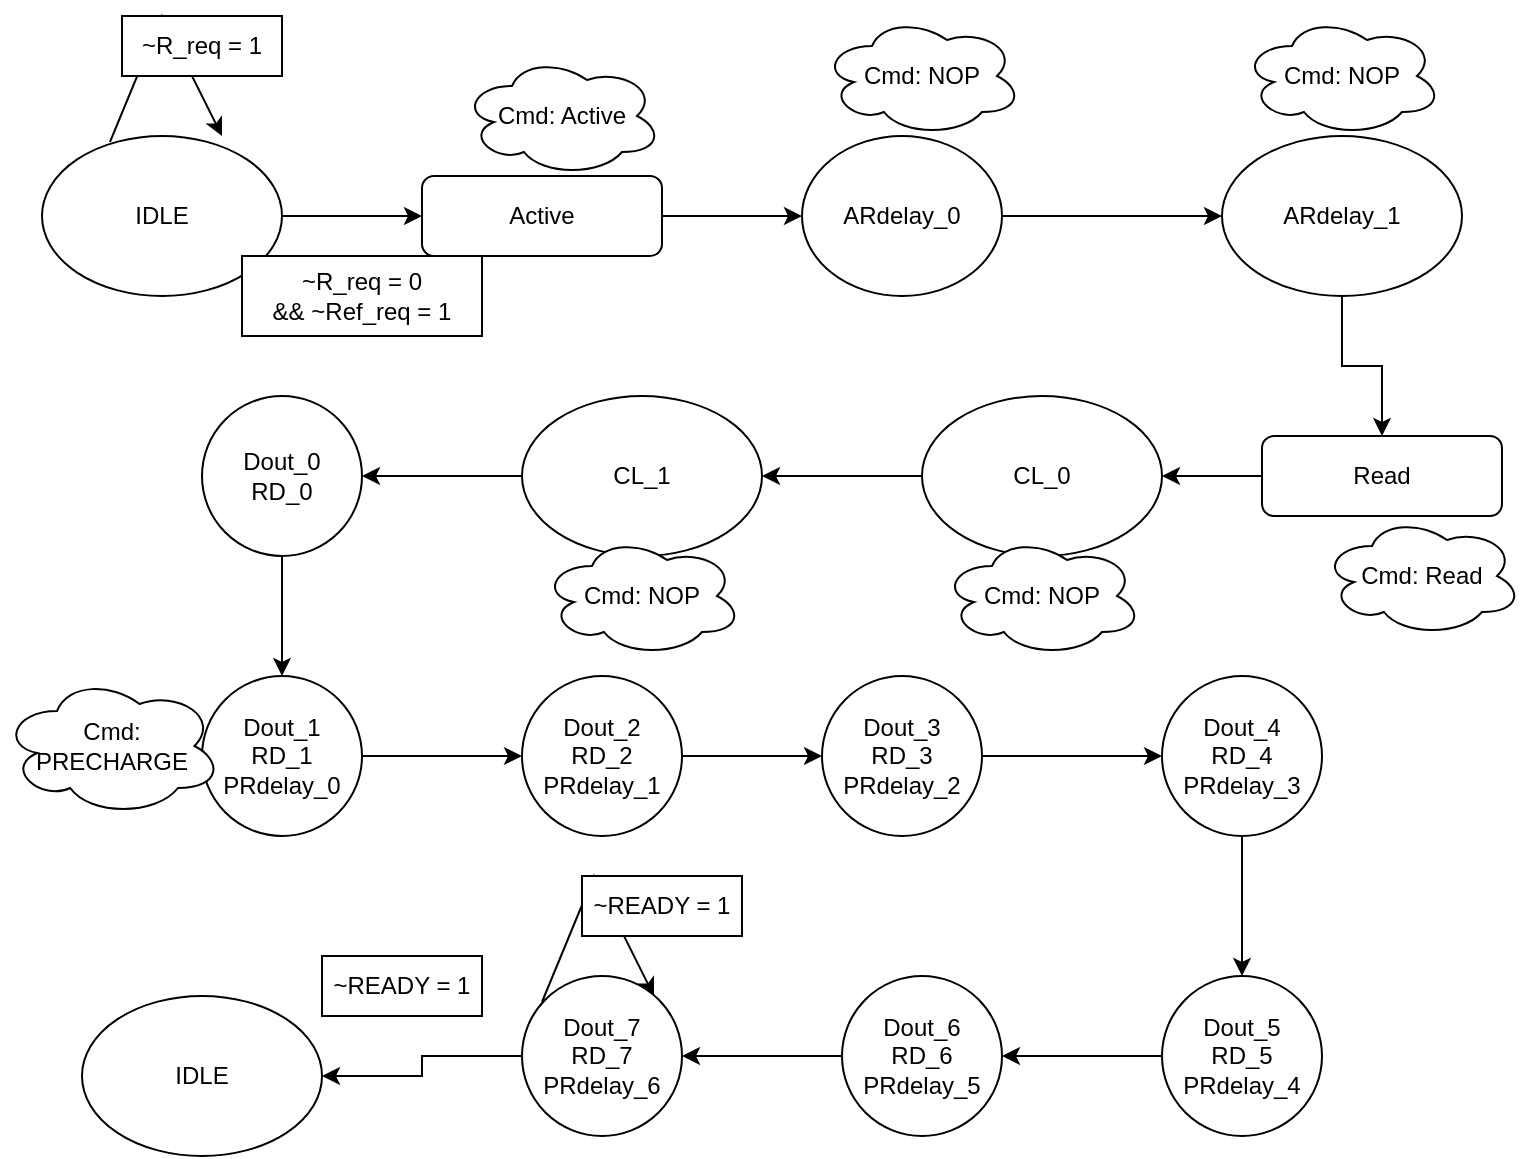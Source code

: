 <mxfile version="24.2.7" type="github">
  <diagram id="C5RBs43oDa-KdzZeNtuy" name="Page-1">
    <mxGraphModel dx="2197" dy="1016" grid="1" gridSize="10" guides="1" tooltips="1" connect="1" arrows="1" fold="1" page="1" pageScale="1" pageWidth="827" pageHeight="1169" math="0" shadow="0">
      <root>
        <mxCell id="WIyWlLk6GJQsqaUBKTNV-0" />
        <mxCell id="WIyWlLk6GJQsqaUBKTNV-1" parent="WIyWlLk6GJQsqaUBKTNV-0" />
        <mxCell id="ofQ0ZVTdMToJ-DaEBlZL-5" value="" style="edgeStyle=orthogonalEdgeStyle;rounded=0;orthogonalLoop=1;jettySize=auto;html=1;" parent="WIyWlLk6GJQsqaUBKTNV-1" source="WIyWlLk6GJQsqaUBKTNV-7" target="ofQ0ZVTdMToJ-DaEBlZL-2" edge="1">
          <mxGeometry relative="1" as="geometry" />
        </mxCell>
        <mxCell id="WIyWlLk6GJQsqaUBKTNV-7" value="Active" style="rounded=1;whiteSpace=wrap;html=1;fontSize=12;glass=0;strokeWidth=1;shadow=0;" parent="WIyWlLk6GJQsqaUBKTNV-1" vertex="1">
          <mxGeometry x="200" y="110" width="120" height="40" as="geometry" />
        </mxCell>
        <mxCell id="ofQ0ZVTdMToJ-DaEBlZL-1" style="edgeStyle=orthogonalEdgeStyle;rounded=0;orthogonalLoop=1;jettySize=auto;html=1;entryX=0;entryY=0.5;entryDx=0;entryDy=0;" parent="WIyWlLk6GJQsqaUBKTNV-1" source="ofQ0ZVTdMToJ-DaEBlZL-0" target="WIyWlLk6GJQsqaUBKTNV-7" edge="1">
          <mxGeometry relative="1" as="geometry" />
        </mxCell>
        <mxCell id="ofQ0ZVTdMToJ-DaEBlZL-0" value="IDLE" style="ellipse;whiteSpace=wrap;html=1;" parent="WIyWlLk6GJQsqaUBKTNV-1" vertex="1">
          <mxGeometry x="10" y="90" width="120" height="80" as="geometry" />
        </mxCell>
        <mxCell id="ofQ0ZVTdMToJ-DaEBlZL-10" style="edgeStyle=orthogonalEdgeStyle;rounded=0;orthogonalLoop=1;jettySize=auto;html=1;entryX=0;entryY=0.5;entryDx=0;entryDy=0;" parent="WIyWlLk6GJQsqaUBKTNV-1" source="ofQ0ZVTdMToJ-DaEBlZL-2" target="ofQ0ZVTdMToJ-DaEBlZL-4" edge="1">
          <mxGeometry relative="1" as="geometry" />
        </mxCell>
        <mxCell id="ofQ0ZVTdMToJ-DaEBlZL-2" value="ARdelay_0" style="ellipse;whiteSpace=wrap;html=1;" parent="WIyWlLk6GJQsqaUBKTNV-1" vertex="1">
          <mxGeometry x="390" y="90" width="100" height="80" as="geometry" />
        </mxCell>
        <mxCell id="ofQ0ZVTdMToJ-DaEBlZL-15" value="" style="edgeStyle=orthogonalEdgeStyle;rounded=0;orthogonalLoop=1;jettySize=auto;html=1;" parent="WIyWlLk6GJQsqaUBKTNV-1" source="ofQ0ZVTdMToJ-DaEBlZL-4" target="ofQ0ZVTdMToJ-DaEBlZL-14" edge="1">
          <mxGeometry relative="1" as="geometry" />
        </mxCell>
        <mxCell id="ofQ0ZVTdMToJ-DaEBlZL-4" value="ARdelay_1" style="ellipse;whiteSpace=wrap;html=1;" parent="WIyWlLk6GJQsqaUBKTNV-1" vertex="1">
          <mxGeometry x="600" y="90" width="120" height="80" as="geometry" />
        </mxCell>
        <mxCell id="ofQ0ZVTdMToJ-DaEBlZL-7" value="" style="endArrow=classic;html=1;rounded=0;exitX=0.283;exitY=0.038;exitDx=0;exitDy=0;exitPerimeter=0;entryX=0.75;entryY=0;entryDx=0;entryDy=0;entryPerimeter=0;" parent="WIyWlLk6GJQsqaUBKTNV-1" source="ofQ0ZVTdMToJ-DaEBlZL-0" target="ofQ0ZVTdMToJ-DaEBlZL-0" edge="1">
          <mxGeometry width="50" height="50" relative="1" as="geometry">
            <mxPoint x="45" y="80" as="sourcePoint" />
            <mxPoint x="110" y="50" as="targetPoint" />
            <Array as="points">
              <mxPoint x="70" y="30" />
            </Array>
          </mxGeometry>
        </mxCell>
        <mxCell id="ofQ0ZVTdMToJ-DaEBlZL-8" value="~R_req = 1" style="rounded=0;whiteSpace=wrap;html=1;" parent="WIyWlLk6GJQsqaUBKTNV-1" vertex="1">
          <mxGeometry x="50" y="30" width="80" height="30" as="geometry" />
        </mxCell>
        <mxCell id="ofQ0ZVTdMToJ-DaEBlZL-9" value="~R_req = 0&lt;div&gt;&amp;amp;&amp;amp; ~Ref_req = 1&lt;/div&gt;" style="rounded=0;whiteSpace=wrap;html=1;" parent="WIyWlLk6GJQsqaUBKTNV-1" vertex="1">
          <mxGeometry x="110" y="150" width="120" height="40" as="geometry" />
        </mxCell>
        <mxCell id="ofQ0ZVTdMToJ-DaEBlZL-11" value="Cmd: Active" style="ellipse;shape=cloud;whiteSpace=wrap;html=1;" parent="WIyWlLk6GJQsqaUBKTNV-1" vertex="1">
          <mxGeometry x="220" y="50" width="100" height="60" as="geometry" />
        </mxCell>
        <mxCell id="ofQ0ZVTdMToJ-DaEBlZL-12" value="Cmd: NOP" style="ellipse;shape=cloud;whiteSpace=wrap;html=1;" parent="WIyWlLk6GJQsqaUBKTNV-1" vertex="1">
          <mxGeometry x="400" y="30" width="100" height="60" as="geometry" />
        </mxCell>
        <mxCell id="ofQ0ZVTdMToJ-DaEBlZL-13" value="Cmd: NOP" style="ellipse;shape=cloud;whiteSpace=wrap;html=1;" parent="WIyWlLk6GJQsqaUBKTNV-1" vertex="1">
          <mxGeometry x="610" y="30" width="100" height="60" as="geometry" />
        </mxCell>
        <mxCell id="ofQ0ZVTdMToJ-DaEBlZL-19" value="" style="edgeStyle=orthogonalEdgeStyle;rounded=0;orthogonalLoop=1;jettySize=auto;html=1;" parent="WIyWlLk6GJQsqaUBKTNV-1" source="ofQ0ZVTdMToJ-DaEBlZL-14" target="ofQ0ZVTdMToJ-DaEBlZL-17" edge="1">
          <mxGeometry relative="1" as="geometry" />
        </mxCell>
        <mxCell id="ofQ0ZVTdMToJ-DaEBlZL-14" value="Read" style="rounded=1;whiteSpace=wrap;html=1;fontSize=12;glass=0;strokeWidth=1;shadow=0;" parent="WIyWlLk6GJQsqaUBKTNV-1" vertex="1">
          <mxGeometry x="620" y="240" width="120" height="40" as="geometry" />
        </mxCell>
        <mxCell id="ofQ0ZVTdMToJ-DaEBlZL-16" value="Cmd: Read" style="ellipse;shape=cloud;whiteSpace=wrap;html=1;" parent="WIyWlLk6GJQsqaUBKTNV-1" vertex="1">
          <mxGeometry x="650" y="280" width="100" height="60" as="geometry" />
        </mxCell>
        <mxCell id="ofQ0ZVTdMToJ-DaEBlZL-20" value="" style="edgeStyle=orthogonalEdgeStyle;rounded=0;orthogonalLoop=1;jettySize=auto;html=1;" parent="WIyWlLk6GJQsqaUBKTNV-1" source="ofQ0ZVTdMToJ-DaEBlZL-17" target="ofQ0ZVTdMToJ-DaEBlZL-18" edge="1">
          <mxGeometry relative="1" as="geometry" />
        </mxCell>
        <mxCell id="ofQ0ZVTdMToJ-DaEBlZL-17" value="CL_0" style="ellipse;whiteSpace=wrap;html=1;" parent="WIyWlLk6GJQsqaUBKTNV-1" vertex="1">
          <mxGeometry x="450" y="220" width="120" height="80" as="geometry" />
        </mxCell>
        <mxCell id="ofQ0ZVTdMToJ-DaEBlZL-22" value="" style="edgeStyle=orthogonalEdgeStyle;rounded=0;orthogonalLoop=1;jettySize=auto;html=1;" parent="WIyWlLk6GJQsqaUBKTNV-1" source="ofQ0ZVTdMToJ-DaEBlZL-18" target="ofQ0ZVTdMToJ-DaEBlZL-21" edge="1">
          <mxGeometry relative="1" as="geometry" />
        </mxCell>
        <mxCell id="ofQ0ZVTdMToJ-DaEBlZL-18" value="CL_1" style="ellipse;whiteSpace=wrap;html=1;" parent="WIyWlLk6GJQsqaUBKTNV-1" vertex="1">
          <mxGeometry x="250" y="220" width="120" height="80" as="geometry" />
        </mxCell>
        <mxCell id="ofQ0ZVTdMToJ-DaEBlZL-24" value="" style="edgeStyle=orthogonalEdgeStyle;rounded=0;orthogonalLoop=1;jettySize=auto;html=1;" parent="WIyWlLk6GJQsqaUBKTNV-1" source="ofQ0ZVTdMToJ-DaEBlZL-21" target="ofQ0ZVTdMToJ-DaEBlZL-23" edge="1">
          <mxGeometry relative="1" as="geometry" />
        </mxCell>
        <mxCell id="ofQ0ZVTdMToJ-DaEBlZL-21" value="Dout_0&lt;div&gt;RD_0&lt;/div&gt;" style="ellipse;whiteSpace=wrap;html=1;aspect=fixed;" parent="WIyWlLk6GJQsqaUBKTNV-1" vertex="1">
          <mxGeometry x="90" y="220" width="80" height="80" as="geometry" />
        </mxCell>
        <mxCell id="ofQ0ZVTdMToJ-DaEBlZL-28" value="" style="edgeStyle=orthogonalEdgeStyle;rounded=0;orthogonalLoop=1;jettySize=auto;html=1;" parent="WIyWlLk6GJQsqaUBKTNV-1" source="ofQ0ZVTdMToJ-DaEBlZL-23" target="ofQ0ZVTdMToJ-DaEBlZL-25" edge="1">
          <mxGeometry relative="1" as="geometry" />
        </mxCell>
        <mxCell id="ofQ0ZVTdMToJ-DaEBlZL-23" value="Dout_1&lt;div&gt;RD_1&lt;/div&gt;&lt;div&gt;PRdelay_0&lt;/div&gt;" style="ellipse;whiteSpace=wrap;html=1;aspect=fixed;" parent="WIyWlLk6GJQsqaUBKTNV-1" vertex="1">
          <mxGeometry x="90" y="360" width="80" height="80" as="geometry" />
        </mxCell>
        <mxCell id="ofQ0ZVTdMToJ-DaEBlZL-30" value="" style="edgeStyle=orthogonalEdgeStyle;rounded=0;orthogonalLoop=1;jettySize=auto;html=1;" parent="WIyWlLk6GJQsqaUBKTNV-1" source="ofQ0ZVTdMToJ-DaEBlZL-25" target="ofQ0ZVTdMToJ-DaEBlZL-29" edge="1">
          <mxGeometry relative="1" as="geometry" />
        </mxCell>
        <mxCell id="ofQ0ZVTdMToJ-DaEBlZL-25" value="Dout_2&lt;div&gt;RD_2&lt;/div&gt;&lt;div&gt;PRdelay_1&lt;/div&gt;" style="ellipse;whiteSpace=wrap;html=1;aspect=fixed;" parent="WIyWlLk6GJQsqaUBKTNV-1" vertex="1">
          <mxGeometry x="250" y="360" width="80" height="80" as="geometry" />
        </mxCell>
        <mxCell id="ofQ0ZVTdMToJ-DaEBlZL-26" value="Cmd: NOP" style="ellipse;shape=cloud;whiteSpace=wrap;html=1;" parent="WIyWlLk6GJQsqaUBKTNV-1" vertex="1">
          <mxGeometry x="460" y="290" width="100" height="60" as="geometry" />
        </mxCell>
        <mxCell id="ofQ0ZVTdMToJ-DaEBlZL-27" value="Cmd: NOP" style="ellipse;shape=cloud;whiteSpace=wrap;html=1;" parent="WIyWlLk6GJQsqaUBKTNV-1" vertex="1">
          <mxGeometry x="260" y="290" width="100" height="60" as="geometry" />
        </mxCell>
        <mxCell id="ofQ0ZVTdMToJ-DaEBlZL-32" value="" style="edgeStyle=orthogonalEdgeStyle;rounded=0;orthogonalLoop=1;jettySize=auto;html=1;" parent="WIyWlLk6GJQsqaUBKTNV-1" source="ofQ0ZVTdMToJ-DaEBlZL-29" target="ofQ0ZVTdMToJ-DaEBlZL-31" edge="1">
          <mxGeometry relative="1" as="geometry" />
        </mxCell>
        <mxCell id="ofQ0ZVTdMToJ-DaEBlZL-29" value="Dout_3&lt;div&gt;RD_3&lt;/div&gt;&lt;div&gt;PRdelay_2&lt;/div&gt;" style="ellipse;whiteSpace=wrap;html=1;aspect=fixed;" parent="WIyWlLk6GJQsqaUBKTNV-1" vertex="1">
          <mxGeometry x="400" y="360" width="80" height="80" as="geometry" />
        </mxCell>
        <mxCell id="ofQ0ZVTdMToJ-DaEBlZL-35" value="" style="edgeStyle=orthogonalEdgeStyle;rounded=0;orthogonalLoop=1;jettySize=auto;html=1;" parent="WIyWlLk6GJQsqaUBKTNV-1" source="ofQ0ZVTdMToJ-DaEBlZL-31" target="ofQ0ZVTdMToJ-DaEBlZL-34" edge="1">
          <mxGeometry relative="1" as="geometry" />
        </mxCell>
        <mxCell id="ofQ0ZVTdMToJ-DaEBlZL-31" value="Dout_4&lt;div&gt;RD_4&lt;/div&gt;&lt;div&gt;PRdelay_3&lt;/div&gt;" style="ellipse;whiteSpace=wrap;html=1;aspect=fixed;" parent="WIyWlLk6GJQsqaUBKTNV-1" vertex="1">
          <mxGeometry x="570" y="360" width="80" height="80" as="geometry" />
        </mxCell>
        <mxCell id="ofQ0ZVTdMToJ-DaEBlZL-33" value="Cmd: PRECHARGE" style="ellipse;shape=cloud;whiteSpace=wrap;html=1;" parent="WIyWlLk6GJQsqaUBKTNV-1" vertex="1">
          <mxGeometry x="-10" y="360" width="110" height="70" as="geometry" />
        </mxCell>
        <mxCell id="ofQ0ZVTdMToJ-DaEBlZL-37" value="" style="edgeStyle=orthogonalEdgeStyle;rounded=0;orthogonalLoop=1;jettySize=auto;html=1;" parent="WIyWlLk6GJQsqaUBKTNV-1" source="ofQ0ZVTdMToJ-DaEBlZL-34" target="ofQ0ZVTdMToJ-DaEBlZL-36" edge="1">
          <mxGeometry relative="1" as="geometry" />
        </mxCell>
        <mxCell id="ofQ0ZVTdMToJ-DaEBlZL-34" value="Dout_5&lt;div&gt;RD_5&lt;/div&gt;&lt;div&gt;PRdelay_4&lt;/div&gt;" style="ellipse;whiteSpace=wrap;html=1;aspect=fixed;" parent="WIyWlLk6GJQsqaUBKTNV-1" vertex="1">
          <mxGeometry x="570" y="510" width="80" height="80" as="geometry" />
        </mxCell>
        <mxCell id="ofQ0ZVTdMToJ-DaEBlZL-39" value="" style="edgeStyle=orthogonalEdgeStyle;rounded=0;orthogonalLoop=1;jettySize=auto;html=1;" parent="WIyWlLk6GJQsqaUBKTNV-1" source="ofQ0ZVTdMToJ-DaEBlZL-36" target="ofQ0ZVTdMToJ-DaEBlZL-38" edge="1">
          <mxGeometry relative="1" as="geometry" />
        </mxCell>
        <mxCell id="ofQ0ZVTdMToJ-DaEBlZL-36" value="Dout_6&lt;div&gt;RD_6&lt;/div&gt;&lt;div&gt;PRdelay_5&lt;/div&gt;" style="ellipse;whiteSpace=wrap;html=1;aspect=fixed;" parent="WIyWlLk6GJQsqaUBKTNV-1" vertex="1">
          <mxGeometry x="410" y="510" width="80" height="80" as="geometry" />
        </mxCell>
        <mxCell id="ofQ0ZVTdMToJ-DaEBlZL-44" value="" style="edgeStyle=orthogonalEdgeStyle;rounded=0;orthogonalLoop=1;jettySize=auto;html=1;" parent="WIyWlLk6GJQsqaUBKTNV-1" source="ofQ0ZVTdMToJ-DaEBlZL-38" target="ofQ0ZVTdMToJ-DaEBlZL-43" edge="1">
          <mxGeometry relative="1" as="geometry" />
        </mxCell>
        <mxCell id="ofQ0ZVTdMToJ-DaEBlZL-38" value="Dout_7&lt;div&gt;RD_7&lt;/div&gt;&lt;div&gt;PRdelay_6&lt;/div&gt;" style="ellipse;whiteSpace=wrap;html=1;aspect=fixed;" parent="WIyWlLk6GJQsqaUBKTNV-1" vertex="1">
          <mxGeometry x="250" y="510" width="80" height="80" as="geometry" />
        </mxCell>
        <mxCell id="ofQ0ZVTdMToJ-DaEBlZL-40" value="" style="endArrow=classic;html=1;rounded=0;exitX=0.283;exitY=0.038;exitDx=0;exitDy=0;exitPerimeter=0;entryX=0.75;entryY=0;entryDx=0;entryDy=0;entryPerimeter=0;" parent="WIyWlLk6GJQsqaUBKTNV-1" edge="1">
          <mxGeometry width="50" height="50" relative="1" as="geometry">
            <mxPoint x="260" y="523" as="sourcePoint" />
            <mxPoint x="316" y="520" as="targetPoint" />
            <Array as="points">
              <mxPoint x="286" y="460" />
            </Array>
          </mxGeometry>
        </mxCell>
        <mxCell id="ofQ0ZVTdMToJ-DaEBlZL-41" value="~READY = 1" style="rounded=0;whiteSpace=wrap;html=1;" parent="WIyWlLk6GJQsqaUBKTNV-1" vertex="1">
          <mxGeometry x="280" y="460" width="80" height="30" as="geometry" />
        </mxCell>
        <mxCell id="ofQ0ZVTdMToJ-DaEBlZL-42" value="~READY = 1" style="rounded=0;whiteSpace=wrap;html=1;" parent="WIyWlLk6GJQsqaUBKTNV-1" vertex="1">
          <mxGeometry x="150" y="500" width="80" height="30" as="geometry" />
        </mxCell>
        <mxCell id="ofQ0ZVTdMToJ-DaEBlZL-43" value="IDLE" style="ellipse;whiteSpace=wrap;html=1;" parent="WIyWlLk6GJQsqaUBKTNV-1" vertex="1">
          <mxGeometry x="30" y="520" width="120" height="80" as="geometry" />
        </mxCell>
      </root>
    </mxGraphModel>
  </diagram>
</mxfile>
